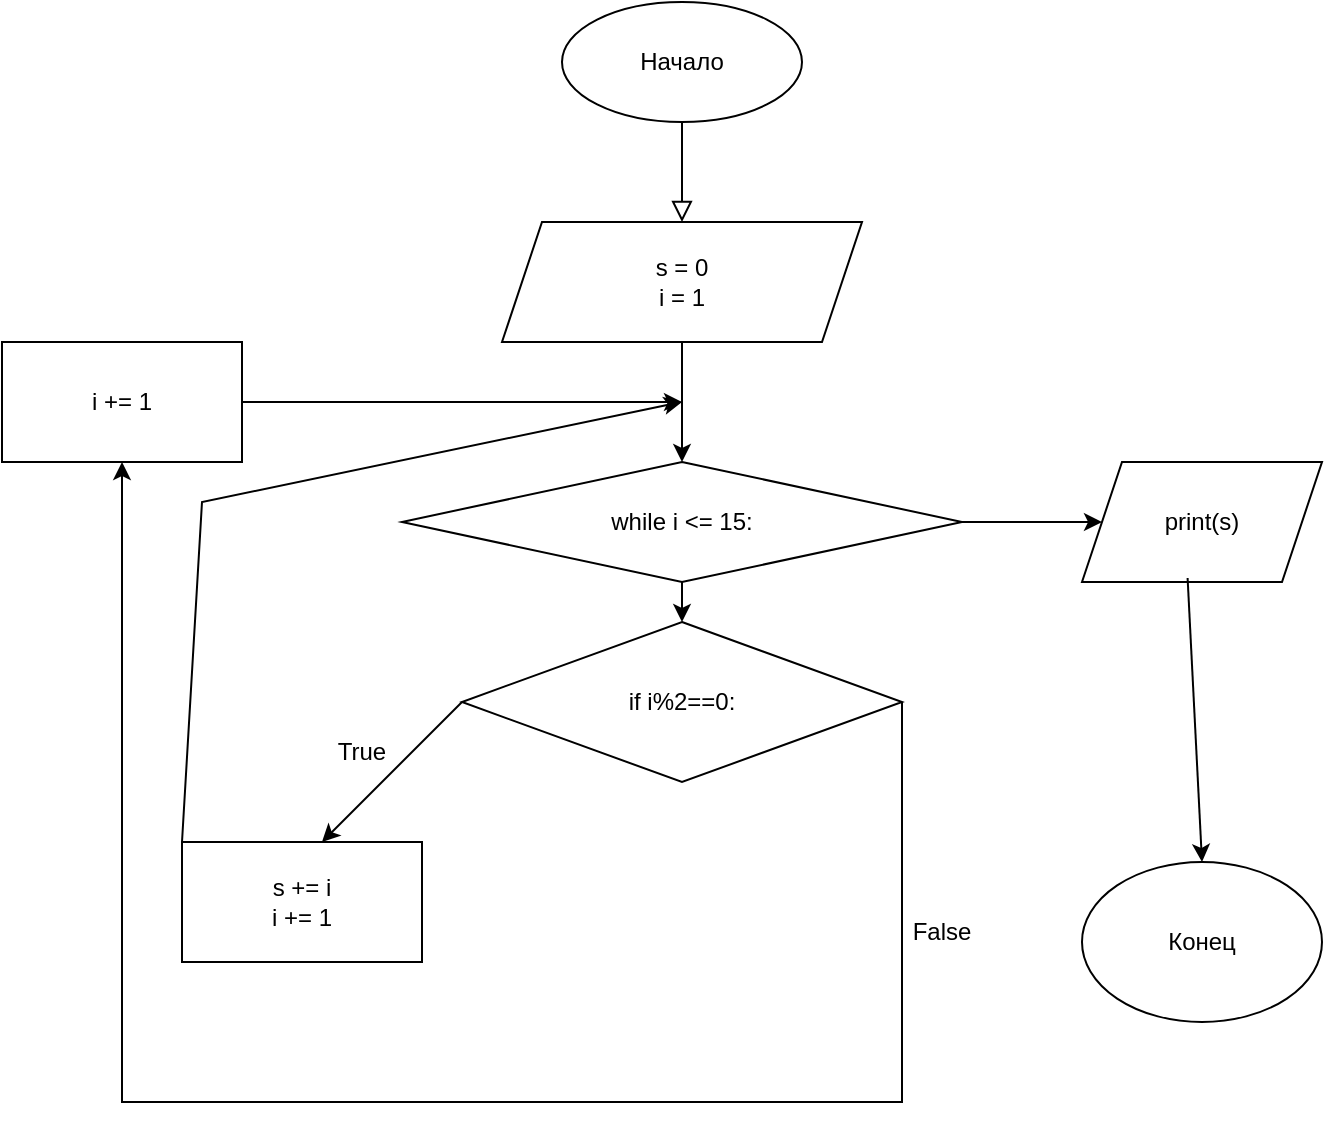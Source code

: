 <mxfile version="22.0.8" type="github">
  <diagram id="C5RBs43oDa-KdzZeNtuy" name="Page-1">
    <mxGraphModel dx="1009" dy="581" grid="1" gridSize="10" guides="1" tooltips="1" connect="1" arrows="1" fold="1" page="1" pageScale="1" pageWidth="827" pageHeight="1169" math="0" shadow="0">
      <root>
        <mxCell id="WIyWlLk6GJQsqaUBKTNV-0" />
        <mxCell id="WIyWlLk6GJQsqaUBKTNV-1" parent="WIyWlLk6GJQsqaUBKTNV-0" />
        <mxCell id="WIyWlLk6GJQsqaUBKTNV-2" value="" style="rounded=0;html=1;jettySize=auto;orthogonalLoop=1;fontSize=11;endArrow=block;endFill=0;endSize=8;strokeWidth=1;shadow=0;labelBackgroundColor=none;edgeStyle=orthogonalEdgeStyle;exitX=0.5;exitY=1;exitDx=0;exitDy=0;" parent="WIyWlLk6GJQsqaUBKTNV-1" source="5JfoOmyvxvKO7bkK-cYT-0" edge="1">
          <mxGeometry relative="1" as="geometry">
            <mxPoint x="350" y="90" as="sourcePoint" />
            <mxPoint x="350" y="120" as="targetPoint" />
          </mxGeometry>
        </mxCell>
        <mxCell id="5JfoOmyvxvKO7bkK-cYT-0" value="Начало" style="ellipse;whiteSpace=wrap;html=1;" parent="WIyWlLk6GJQsqaUBKTNV-1" vertex="1">
          <mxGeometry x="290" y="10" width="120" height="60" as="geometry" />
        </mxCell>
        <mxCell id="5JfoOmyvxvKO7bkK-cYT-7" value="" style="edgeStyle=orthogonalEdgeStyle;rounded=0;orthogonalLoop=1;jettySize=auto;html=1;exitX=0.5;exitY=1;exitDx=0;exitDy=0;" parent="WIyWlLk6GJQsqaUBKTNV-1" source="5JfoOmyvxvKO7bkK-cYT-15" edge="1">
          <mxGeometry relative="1" as="geometry">
            <mxPoint x="350" y="190" as="sourcePoint" />
            <mxPoint x="350" y="240" as="targetPoint" />
          </mxGeometry>
        </mxCell>
        <mxCell id="5JfoOmyvxvKO7bkK-cYT-13" value="Конец" style="ellipse;whiteSpace=wrap;html=1;" parent="WIyWlLk6GJQsqaUBKTNV-1" vertex="1">
          <mxGeometry x="550" y="440" width="120" height="80" as="geometry" />
        </mxCell>
        <mxCell id="5JfoOmyvxvKO7bkK-cYT-15" value="s = 0&lt;br&gt;i = 1" style="shape=parallelogram;perimeter=parallelogramPerimeter;whiteSpace=wrap;html=1;fixedSize=1;" parent="WIyWlLk6GJQsqaUBKTNV-1" vertex="1">
          <mxGeometry x="260" y="120" width="180" height="60" as="geometry" />
        </mxCell>
        <mxCell id="5JfoOmyvxvKO7bkK-cYT-16" value="while i &amp;lt;= 15:" style="rhombus;whiteSpace=wrap;html=1;" parent="WIyWlLk6GJQsqaUBKTNV-1" vertex="1">
          <mxGeometry x="210" y="240" width="280" height="60" as="geometry" />
        </mxCell>
        <mxCell id="5JfoOmyvxvKO7bkK-cYT-17" value="" style="endArrow=classic;html=1;rounded=0;exitX=0.5;exitY=1;exitDx=0;exitDy=0;" parent="WIyWlLk6GJQsqaUBKTNV-1" source="5JfoOmyvxvKO7bkK-cYT-16" target="5JfoOmyvxvKO7bkK-cYT-18" edge="1">
          <mxGeometry width="50" height="50" relative="1" as="geometry">
            <mxPoint x="430" y="300" as="sourcePoint" />
            <mxPoint x="350" y="340" as="targetPoint" />
          </mxGeometry>
        </mxCell>
        <mxCell id="5JfoOmyvxvKO7bkK-cYT-18" value="if i%2==0:" style="rhombus;whiteSpace=wrap;html=1;" parent="WIyWlLk6GJQsqaUBKTNV-1" vertex="1">
          <mxGeometry x="240" y="320" width="220" height="80" as="geometry" />
        </mxCell>
        <mxCell id="5JfoOmyvxvKO7bkK-cYT-19" value="" style="endArrow=classic;html=1;rounded=0;exitX=0;exitY=0.5;exitDx=0;exitDy=0;" parent="WIyWlLk6GJQsqaUBKTNV-1" source="5JfoOmyvxvKO7bkK-cYT-18" edge="1">
          <mxGeometry width="50" height="50" relative="1" as="geometry">
            <mxPoint x="170" y="500" as="sourcePoint" />
            <mxPoint x="170" y="430" as="targetPoint" />
          </mxGeometry>
        </mxCell>
        <mxCell id="5JfoOmyvxvKO7bkK-cYT-20" value="" style="endArrow=classic;html=1;rounded=0;exitX=1;exitY=0.5;exitDx=0;exitDy=0;entryX=0.5;entryY=1;entryDx=0;entryDy=0;" parent="WIyWlLk6GJQsqaUBKTNV-1" source="5JfoOmyvxvKO7bkK-cYT-18" edge="1" target="D0qSGNYJYt-VBrrPoH9a-0">
          <mxGeometry width="50" height="50" relative="1" as="geometry">
            <mxPoint x="560" y="520" as="sourcePoint" />
            <mxPoint x="60" y="240" as="targetPoint" />
            <Array as="points">
              <mxPoint x="460" y="560" />
              <mxPoint x="70" y="560" />
              <mxPoint x="70" y="400" />
            </Array>
          </mxGeometry>
        </mxCell>
        <mxCell id="5JfoOmyvxvKO7bkK-cYT-21" value="True" style="text;html=1;strokeColor=none;fillColor=none;align=center;verticalAlign=middle;whiteSpace=wrap;rounded=0;" parent="WIyWlLk6GJQsqaUBKTNV-1" vertex="1">
          <mxGeometry x="160" y="370" width="60" height="30" as="geometry" />
        </mxCell>
        <mxCell id="5JfoOmyvxvKO7bkK-cYT-22" value="False" style="text;html=1;strokeColor=none;fillColor=none;align=center;verticalAlign=middle;whiteSpace=wrap;rounded=0;" parent="WIyWlLk6GJQsqaUBKTNV-1" vertex="1">
          <mxGeometry x="450" y="460" width="60" height="30" as="geometry" />
        </mxCell>
        <mxCell id="5JfoOmyvxvKO7bkK-cYT-23" value="s += i&lt;br&gt;i += 1" style="rounded=0;whiteSpace=wrap;html=1;" parent="WIyWlLk6GJQsqaUBKTNV-1" vertex="1">
          <mxGeometry x="100" y="430" width="120" height="60" as="geometry" />
        </mxCell>
        <mxCell id="5JfoOmyvxvKO7bkK-cYT-24" value="" style="endArrow=classic;html=1;rounded=0;exitX=0;exitY=0;exitDx=0;exitDy=0;" parent="WIyWlLk6GJQsqaUBKTNV-1" source="5JfoOmyvxvKO7bkK-cYT-23" edge="1">
          <mxGeometry width="50" height="50" relative="1" as="geometry">
            <mxPoint x="90" y="420" as="sourcePoint" />
            <mxPoint x="350" y="210" as="targetPoint" />
            <Array as="points">
              <mxPoint x="110" y="260" />
            </Array>
          </mxGeometry>
        </mxCell>
        <mxCell id="5JfoOmyvxvKO7bkK-cYT-25" value="" style="endArrow=classic;html=1;rounded=0;exitX=1;exitY=0.5;exitDx=0;exitDy=0;" parent="WIyWlLk6GJQsqaUBKTNV-1" source="5JfoOmyvxvKO7bkK-cYT-16" edge="1">
          <mxGeometry width="50" height="50" relative="1" as="geometry">
            <mxPoint x="500" y="240" as="sourcePoint" />
            <mxPoint x="560" y="270" as="targetPoint" />
          </mxGeometry>
        </mxCell>
        <mxCell id="5JfoOmyvxvKO7bkK-cYT-26" value="print(s)" style="shape=parallelogram;perimeter=parallelogramPerimeter;whiteSpace=wrap;html=1;fixedSize=1;" parent="WIyWlLk6GJQsqaUBKTNV-1" vertex="1">
          <mxGeometry x="550" y="240" width="120" height="60" as="geometry" />
        </mxCell>
        <mxCell id="5JfoOmyvxvKO7bkK-cYT-27" value="" style="endArrow=classic;html=1;rounded=0;exitX=0.44;exitY=0.967;exitDx=0;exitDy=0;exitPerimeter=0;entryX=0.5;entryY=0;entryDx=0;entryDy=0;" parent="WIyWlLk6GJQsqaUBKTNV-1" source="5JfoOmyvxvKO7bkK-cYT-26" target="5JfoOmyvxvKO7bkK-cYT-13" edge="1">
          <mxGeometry width="50" height="50" relative="1" as="geometry">
            <mxPoint x="600" y="390" as="sourcePoint" />
            <mxPoint x="650" y="340" as="targetPoint" />
          </mxGeometry>
        </mxCell>
        <mxCell id="D0qSGNYJYt-VBrrPoH9a-0" value="i += 1" style="rounded=0;whiteSpace=wrap;html=1;" vertex="1" parent="WIyWlLk6GJQsqaUBKTNV-1">
          <mxGeometry x="10" y="180" width="120" height="60" as="geometry" />
        </mxCell>
        <mxCell id="D0qSGNYJYt-VBrrPoH9a-1" value="" style="endArrow=classic;html=1;rounded=0;exitX=1;exitY=0.5;exitDx=0;exitDy=0;" edge="1" parent="WIyWlLk6GJQsqaUBKTNV-1" source="D0qSGNYJYt-VBrrPoH9a-0">
          <mxGeometry width="50" height="50" relative="1" as="geometry">
            <mxPoint x="390" y="330" as="sourcePoint" />
            <mxPoint x="350" y="210" as="targetPoint" />
          </mxGeometry>
        </mxCell>
      </root>
    </mxGraphModel>
  </diagram>
</mxfile>
